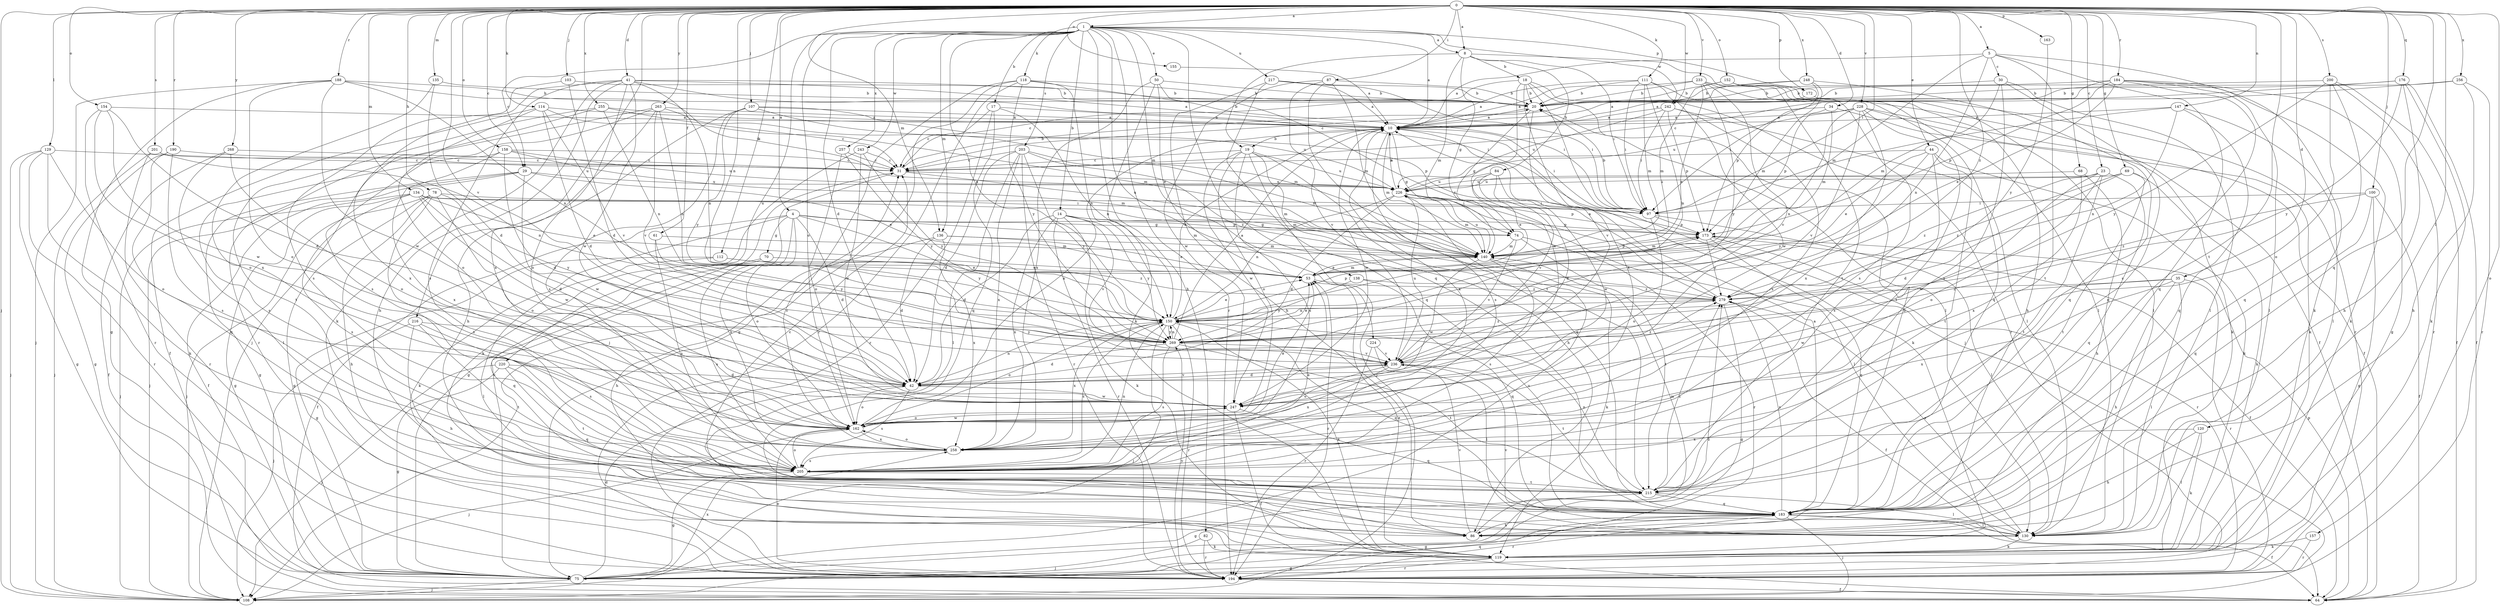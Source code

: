 strict digraph  {
0;
1;
4;
5;
8;
10;
14;
17;
18;
19;
20;
23;
29;
30;
31;
34;
35;
41;
42;
44;
50;
53;
61;
64;
68;
69;
70;
74;
75;
78;
82;
84;
86;
87;
97;
100;
103;
107;
108;
111;
112;
114;
118;
119;
120;
129;
130;
134;
135;
136;
138;
140;
147;
150;
152;
154;
155;
157;
158;
162;
163;
172;
173;
176;
183;
184;
188;
190;
194;
200;
201;
203;
205;
215;
216;
217;
220;
224;
226;
228;
233;
236;
242;
243;
247;
248;
255;
256;
257;
258;
263;
268;
269;
279;
0 -> 1  [label=a];
0 -> 4  [label=a];
0 -> 5  [label=a];
0 -> 8  [label=a];
0 -> 23  [label=c];
0 -> 29  [label=c];
0 -> 34  [label=d];
0 -> 35  [label=d];
0 -> 41  [label=d];
0 -> 44  [label=e];
0 -> 61  [label=f];
0 -> 68  [label=g];
0 -> 69  [label=g];
0 -> 78  [label=h];
0 -> 87  [label=i];
0 -> 97  [label=i];
0 -> 100  [label=j];
0 -> 103  [label=j];
0 -> 107  [label=j];
0 -> 108  [label=j];
0 -> 111  [label=k];
0 -> 112  [label=k];
0 -> 114  [label=k];
0 -> 120  [label=l];
0 -> 129  [label=l];
0 -> 134  [label=m];
0 -> 135  [label=m];
0 -> 136  [label=m];
0 -> 147  [label=n];
0 -> 150  [label=n];
0 -> 152  [label=o];
0 -> 154  [label=o];
0 -> 155  [label=o];
0 -> 157  [label=o];
0 -> 158  [label=o];
0 -> 163  [label=p];
0 -> 172  [label=p];
0 -> 176  [label=q];
0 -> 183  [label=q];
0 -> 184  [label=r];
0 -> 188  [label=r];
0 -> 190  [label=r];
0 -> 200  [label=s];
0 -> 201  [label=s];
0 -> 215  [label=t];
0 -> 216  [label=u];
0 -> 228  [label=v];
0 -> 233  [label=v];
0 -> 236  [label=v];
0 -> 242  [label=w];
0 -> 248  [label=x];
0 -> 255  [label=x];
0 -> 256  [label=x];
0 -> 263  [label=y];
0 -> 268  [label=y];
0 -> 279  [label=z];
1 -> 8  [label=a];
1 -> 10  [label=a];
1 -> 14  [label=b];
1 -> 17  [label=b];
1 -> 29  [label=c];
1 -> 42  [label=d];
1 -> 50  [label=e];
1 -> 82  [label=h];
1 -> 118  [label=k];
1 -> 136  [label=m];
1 -> 138  [label=m];
1 -> 150  [label=n];
1 -> 162  [label=o];
1 -> 172  [label=p];
1 -> 183  [label=q];
1 -> 194  [label=r];
1 -> 203  [label=s];
1 -> 217  [label=u];
1 -> 220  [label=u];
1 -> 224  [label=u];
1 -> 242  [label=w];
1 -> 243  [label=w];
1 -> 257  [label=x];
4 -> 42  [label=d];
4 -> 64  [label=f];
4 -> 70  [label=g];
4 -> 74  [label=g];
4 -> 119  [label=k];
4 -> 140  [label=m];
4 -> 162  [label=o];
4 -> 173  [label=p];
4 -> 258  [label=x];
4 -> 269  [label=y];
5 -> 10  [label=a];
5 -> 30  [label=c];
5 -> 119  [label=k];
5 -> 140  [label=m];
5 -> 150  [label=n];
5 -> 183  [label=q];
5 -> 215  [label=t];
8 -> 18  [label=b];
8 -> 19  [label=b];
8 -> 74  [label=g];
8 -> 84  [label=h];
8 -> 97  [label=i];
8 -> 140  [label=m];
8 -> 215  [label=t];
10 -> 19  [label=b];
10 -> 74  [label=g];
10 -> 97  [label=i];
10 -> 119  [label=k];
10 -> 140  [label=m];
10 -> 205  [label=s];
10 -> 247  [label=w];
14 -> 42  [label=d];
14 -> 74  [label=g];
14 -> 119  [label=k];
14 -> 173  [label=p];
14 -> 194  [label=r];
14 -> 236  [label=v];
14 -> 258  [label=x];
14 -> 269  [label=y];
17 -> 10  [label=a];
17 -> 31  [label=c];
17 -> 150  [label=n];
17 -> 183  [label=q];
17 -> 194  [label=r];
18 -> 20  [label=b];
18 -> 31  [label=c];
18 -> 108  [label=j];
18 -> 130  [label=l];
18 -> 194  [label=r];
18 -> 247  [label=w];
18 -> 258  [label=x];
19 -> 31  [label=c];
19 -> 86  [label=h];
19 -> 108  [label=j];
19 -> 162  [label=o];
19 -> 183  [label=q];
19 -> 205  [label=s];
19 -> 226  [label=u];
19 -> 247  [label=w];
20 -> 10  [label=a];
20 -> 74  [label=g];
20 -> 236  [label=v];
23 -> 162  [label=o];
23 -> 183  [label=q];
23 -> 215  [label=t];
23 -> 226  [label=u];
23 -> 247  [label=w];
23 -> 279  [label=z];
29 -> 53  [label=e];
29 -> 64  [label=f];
29 -> 75  [label=g];
29 -> 108  [label=j];
29 -> 226  [label=u];
29 -> 247  [label=w];
30 -> 20  [label=b];
30 -> 130  [label=l];
30 -> 140  [label=m];
30 -> 183  [label=q];
30 -> 205  [label=s];
31 -> 20  [label=b];
31 -> 75  [label=g];
31 -> 140  [label=m];
31 -> 226  [label=u];
34 -> 10  [label=a];
34 -> 119  [label=k];
34 -> 140  [label=m];
34 -> 173  [label=p];
35 -> 86  [label=h];
35 -> 130  [label=l];
35 -> 194  [label=r];
35 -> 247  [label=w];
35 -> 258  [label=x];
35 -> 279  [label=z];
41 -> 10  [label=a];
41 -> 20  [label=b];
41 -> 86  [label=h];
41 -> 97  [label=i];
41 -> 108  [label=j];
41 -> 119  [label=k];
41 -> 150  [label=n];
41 -> 205  [label=s];
41 -> 247  [label=w];
41 -> 258  [label=x];
42 -> 150  [label=n];
42 -> 162  [label=o];
42 -> 205  [label=s];
42 -> 236  [label=v];
42 -> 247  [label=w];
44 -> 31  [label=c];
44 -> 53  [label=e];
44 -> 119  [label=k];
44 -> 205  [label=s];
44 -> 215  [label=t];
44 -> 269  [label=y];
50 -> 20  [label=b];
50 -> 53  [label=e];
50 -> 119  [label=k];
50 -> 258  [label=x];
50 -> 279  [label=z];
53 -> 140  [label=m];
53 -> 194  [label=r];
53 -> 279  [label=z];
61 -> 140  [label=m];
61 -> 205  [label=s];
61 -> 269  [label=y];
64 -> 173  [label=p];
68 -> 86  [label=h];
68 -> 226  [label=u];
68 -> 258  [label=x];
69 -> 42  [label=d];
69 -> 119  [label=k];
69 -> 215  [label=t];
69 -> 226  [label=u];
69 -> 279  [label=z];
70 -> 53  [label=e];
70 -> 183  [label=q];
70 -> 205  [label=s];
74 -> 140  [label=m];
74 -> 194  [label=r];
74 -> 215  [label=t];
74 -> 236  [label=v];
75 -> 31  [label=c];
75 -> 42  [label=d];
75 -> 108  [label=j];
75 -> 183  [label=q];
75 -> 226  [label=u];
75 -> 258  [label=x];
75 -> 279  [label=z];
78 -> 75  [label=g];
78 -> 86  [label=h];
78 -> 97  [label=i];
78 -> 108  [label=j];
78 -> 162  [label=o];
78 -> 205  [label=s];
78 -> 269  [label=y];
82 -> 108  [label=j];
82 -> 119  [label=k];
82 -> 194  [label=r];
84 -> 42  [label=d];
84 -> 53  [label=e];
84 -> 226  [label=u];
84 -> 236  [label=v];
84 -> 247  [label=w];
86 -> 140  [label=m];
86 -> 236  [label=v];
87 -> 20  [label=b];
87 -> 140  [label=m];
87 -> 215  [label=t];
87 -> 236  [label=v];
87 -> 247  [label=w];
97 -> 20  [label=b];
97 -> 130  [label=l];
97 -> 162  [label=o];
97 -> 173  [label=p];
100 -> 64  [label=f];
100 -> 75  [label=g];
100 -> 97  [label=i];
100 -> 183  [label=q];
100 -> 279  [label=z];
103 -> 20  [label=b];
103 -> 42  [label=d];
103 -> 205  [label=s];
107 -> 10  [label=a];
107 -> 86  [label=h];
107 -> 173  [label=p];
107 -> 205  [label=s];
107 -> 226  [label=u];
107 -> 269  [label=y];
111 -> 10  [label=a];
111 -> 20  [label=b];
111 -> 64  [label=f];
111 -> 97  [label=i];
111 -> 140  [label=m];
111 -> 150  [label=n];
111 -> 247  [label=w];
112 -> 53  [label=e];
112 -> 75  [label=g];
112 -> 130  [label=l];
112 -> 279  [label=z];
114 -> 10  [label=a];
114 -> 42  [label=d];
114 -> 64  [label=f];
114 -> 140  [label=m];
114 -> 162  [label=o];
114 -> 236  [label=v];
118 -> 20  [label=b];
118 -> 75  [label=g];
118 -> 97  [label=i];
118 -> 108  [label=j];
118 -> 150  [label=n];
118 -> 194  [label=r];
118 -> 269  [label=y];
119 -> 53  [label=e];
119 -> 75  [label=g];
119 -> 194  [label=r];
120 -> 86  [label=h];
120 -> 119  [label=k];
120 -> 130  [label=l];
120 -> 258  [label=x];
129 -> 31  [label=c];
129 -> 75  [label=g];
129 -> 108  [label=j];
129 -> 119  [label=k];
129 -> 162  [label=o];
129 -> 194  [label=r];
130 -> 119  [label=k];
130 -> 236  [label=v];
130 -> 279  [label=z];
134 -> 42  [label=d];
134 -> 53  [label=e];
134 -> 75  [label=g];
134 -> 97  [label=i];
134 -> 108  [label=j];
134 -> 140  [label=m];
134 -> 205  [label=s];
134 -> 247  [label=w];
135 -> 20  [label=b];
135 -> 42  [label=d];
135 -> 258  [label=x];
136 -> 42  [label=d];
136 -> 53  [label=e];
136 -> 86  [label=h];
136 -> 140  [label=m];
136 -> 258  [label=x];
138 -> 183  [label=q];
138 -> 269  [label=y];
138 -> 279  [label=z];
140 -> 53  [label=e];
140 -> 119  [label=k];
140 -> 173  [label=p];
140 -> 205  [label=s];
140 -> 226  [label=u];
140 -> 247  [label=w];
147 -> 10  [label=a];
147 -> 97  [label=i];
147 -> 130  [label=l];
147 -> 150  [label=n];
147 -> 183  [label=q];
150 -> 10  [label=a];
150 -> 53  [label=e];
150 -> 108  [label=j];
150 -> 119  [label=k];
150 -> 162  [label=o];
150 -> 173  [label=p];
150 -> 183  [label=q];
150 -> 194  [label=r];
150 -> 205  [label=s];
150 -> 258  [label=x];
150 -> 269  [label=y];
152 -> 20  [label=b];
152 -> 86  [label=h];
152 -> 130  [label=l];
152 -> 140  [label=m];
152 -> 205  [label=s];
154 -> 10  [label=a];
154 -> 42  [label=d];
154 -> 162  [label=o];
154 -> 194  [label=r];
154 -> 247  [label=w];
155 -> 10  [label=a];
157 -> 119  [label=k];
157 -> 194  [label=r];
158 -> 31  [label=c];
158 -> 42  [label=d];
158 -> 140  [label=m];
158 -> 205  [label=s];
158 -> 226  [label=u];
158 -> 258  [label=x];
162 -> 10  [label=a];
162 -> 53  [label=e];
162 -> 108  [label=j];
162 -> 247  [label=w];
162 -> 258  [label=x];
163 -> 269  [label=y];
172 -> 10  [label=a];
172 -> 194  [label=r];
173 -> 64  [label=f];
173 -> 140  [label=m];
173 -> 183  [label=q];
173 -> 194  [label=r];
173 -> 279  [label=z];
176 -> 10  [label=a];
176 -> 20  [label=b];
176 -> 64  [label=f];
176 -> 86  [label=h];
176 -> 119  [label=k];
176 -> 269  [label=y];
183 -> 10  [label=a];
183 -> 20  [label=b];
183 -> 64  [label=f];
183 -> 75  [label=g];
183 -> 86  [label=h];
183 -> 108  [label=j];
183 -> 130  [label=l];
183 -> 194  [label=r];
183 -> 279  [label=z];
184 -> 20  [label=b];
184 -> 53  [label=e];
184 -> 75  [label=g];
184 -> 97  [label=i];
184 -> 119  [label=k];
184 -> 130  [label=l];
184 -> 173  [label=p];
184 -> 205  [label=s];
188 -> 20  [label=b];
188 -> 75  [label=g];
188 -> 108  [label=j];
188 -> 150  [label=n];
188 -> 162  [label=o];
188 -> 226  [label=u];
188 -> 247  [label=w];
190 -> 31  [label=c];
190 -> 75  [label=g];
190 -> 183  [label=q];
190 -> 205  [label=s];
194 -> 64  [label=f];
194 -> 162  [label=o];
194 -> 269  [label=y];
200 -> 20  [label=b];
200 -> 64  [label=f];
200 -> 162  [label=o];
200 -> 183  [label=q];
200 -> 194  [label=r];
200 -> 269  [label=y];
201 -> 31  [label=c];
201 -> 108  [label=j];
201 -> 150  [label=n];
201 -> 194  [label=r];
203 -> 31  [label=c];
203 -> 42  [label=d];
203 -> 130  [label=l];
203 -> 140  [label=m];
203 -> 194  [label=r];
203 -> 258  [label=x];
203 -> 269  [label=y];
203 -> 279  [label=z];
205 -> 53  [label=e];
205 -> 75  [label=g];
205 -> 150  [label=n];
205 -> 162  [label=o];
205 -> 215  [label=t];
215 -> 31  [label=c];
215 -> 75  [label=g];
215 -> 130  [label=l];
215 -> 150  [label=n];
215 -> 183  [label=q];
215 -> 279  [label=z];
216 -> 86  [label=h];
216 -> 108  [label=j];
216 -> 205  [label=s];
216 -> 215  [label=t];
216 -> 269  [label=y];
217 -> 10  [label=a];
217 -> 20  [label=b];
217 -> 86  [label=h];
217 -> 97  [label=i];
217 -> 183  [label=q];
220 -> 42  [label=d];
220 -> 75  [label=g];
220 -> 108  [label=j];
220 -> 183  [label=q];
220 -> 215  [label=t];
224 -> 130  [label=l];
224 -> 194  [label=r];
224 -> 236  [label=v];
226 -> 10  [label=a];
226 -> 42  [label=d];
226 -> 97  [label=i];
226 -> 130  [label=l];
226 -> 140  [label=m];
226 -> 150  [label=n];
226 -> 173  [label=p];
228 -> 10  [label=a];
228 -> 64  [label=f];
228 -> 119  [label=k];
228 -> 150  [label=n];
228 -> 215  [label=t];
228 -> 226  [label=u];
228 -> 236  [label=v];
228 -> 258  [label=x];
233 -> 10  [label=a];
233 -> 20  [label=b];
233 -> 53  [label=e];
233 -> 130  [label=l];
233 -> 183  [label=q];
233 -> 236  [label=v];
233 -> 269  [label=y];
236 -> 42  [label=d];
236 -> 162  [label=o];
236 -> 215  [label=t];
236 -> 226  [label=u];
236 -> 258  [label=x];
236 -> 279  [label=z];
242 -> 10  [label=a];
242 -> 97  [label=i];
242 -> 130  [label=l];
242 -> 173  [label=p];
242 -> 205  [label=s];
242 -> 226  [label=u];
243 -> 31  [label=c];
243 -> 119  [label=k];
243 -> 247  [label=w];
243 -> 269  [label=y];
247 -> 64  [label=f];
247 -> 162  [label=o];
247 -> 183  [label=q];
248 -> 20  [label=b];
248 -> 31  [label=c];
248 -> 140  [label=m];
248 -> 173  [label=p];
248 -> 183  [label=q];
255 -> 10  [label=a];
255 -> 31  [label=c];
255 -> 150  [label=n];
255 -> 215  [label=t];
255 -> 258  [label=x];
256 -> 20  [label=b];
256 -> 31  [label=c];
256 -> 86  [label=h];
256 -> 194  [label=r];
257 -> 31  [label=c];
257 -> 162  [label=o];
257 -> 269  [label=y];
258 -> 10  [label=a];
258 -> 31  [label=c];
258 -> 162  [label=o];
258 -> 205  [label=s];
263 -> 10  [label=a];
263 -> 140  [label=m];
263 -> 150  [label=n];
263 -> 162  [label=o];
263 -> 194  [label=r];
263 -> 205  [label=s];
263 -> 236  [label=v];
268 -> 31  [label=c];
268 -> 64  [label=f];
268 -> 130  [label=l];
268 -> 162  [label=o];
269 -> 10  [label=a];
269 -> 42  [label=d];
269 -> 53  [label=e];
269 -> 150  [label=n];
269 -> 205  [label=s];
269 -> 215  [label=t];
269 -> 236  [label=v];
269 -> 279  [label=z];
279 -> 10  [label=a];
279 -> 64  [label=f];
279 -> 75  [label=g];
279 -> 150  [label=n];
}
